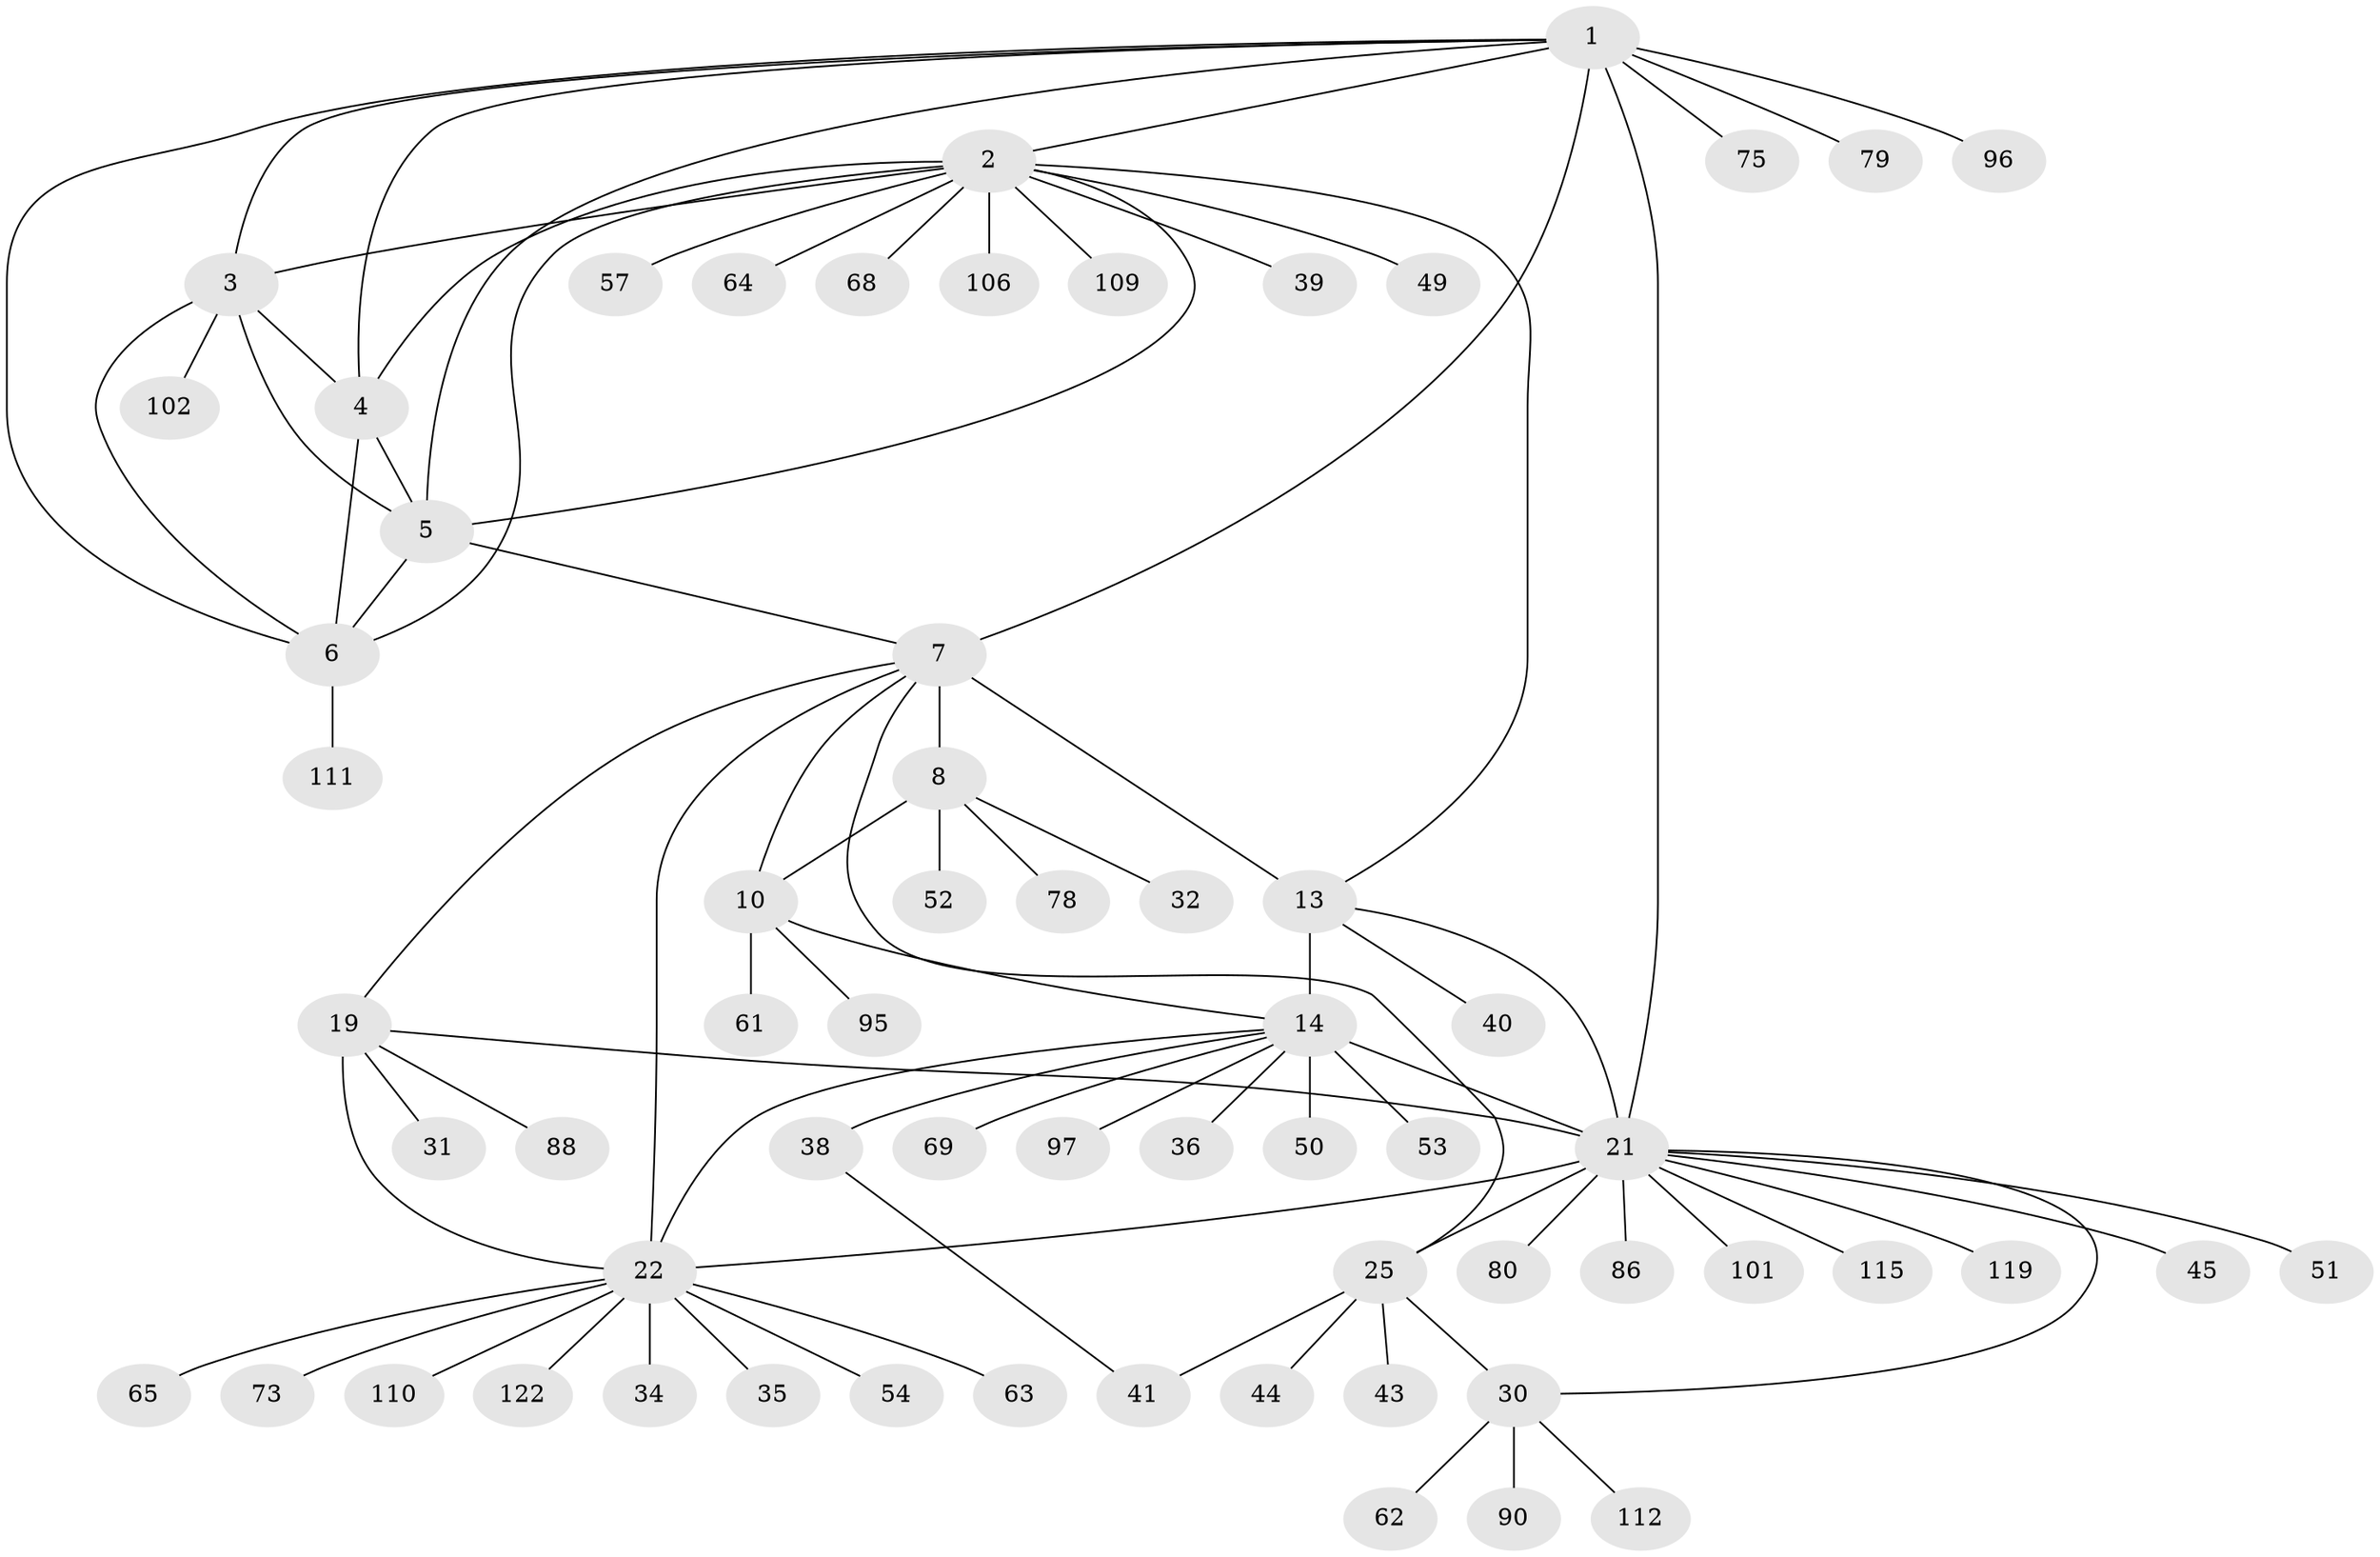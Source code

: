 // original degree distribution, {11: 0.031496062992125984, 13: 0.015748031496062992, 6: 0.047244094488188976, 5: 0.023622047244094488, 9: 0.07086614173228346, 8: 0.023622047244094488, 7: 0.007874015748031496, 10: 0.007874015748031496, 12: 0.007874015748031496, 1: 0.6062992125984252, 2: 0.11811023622047244, 4: 0.023622047244094488, 3: 0.015748031496062992}
// Generated by graph-tools (version 1.1) at 2025/15/03/09/25 04:15:45]
// undirected, 63 vertices, 85 edges
graph export_dot {
graph [start="1"]
  node [color=gray90,style=filled];
  1;
  2;
  3;
  4;
  5 [super="+91+84+125"];
  6;
  7 [super="+9+33"];
  8 [super="+12"];
  10;
  13 [super="+124+46+16"];
  14 [super="+15"];
  19 [super="+20"];
  21 [super="+48+28+42"];
  22 [super="+23"];
  25 [super="+26+116+27"];
  30 [super="+66"];
  31;
  32;
  34;
  35;
  36 [super="+59+92+55"];
  38 [super="+60"];
  39;
  40;
  41;
  43;
  44;
  45;
  49;
  50;
  51;
  52;
  53;
  54;
  57 [super="+74"];
  61 [super="+114+117+70"];
  62;
  63;
  64;
  65;
  68 [super="+113"];
  69;
  73;
  75;
  78;
  79;
  80;
  86 [super="+121"];
  88;
  90 [super="+103"];
  95;
  96;
  97;
  101;
  102;
  106;
  109;
  110;
  111;
  112;
  115;
  119;
  122;
  1 -- 2;
  1 -- 3;
  1 -- 4;
  1 -- 5;
  1 -- 6;
  1 -- 21 [weight=2];
  1 -- 75;
  1 -- 79;
  1 -- 96;
  1 -- 7;
  2 -- 3;
  2 -- 4;
  2 -- 5;
  2 -- 6;
  2 -- 13;
  2 -- 39;
  2 -- 49;
  2 -- 57;
  2 -- 64;
  2 -- 68;
  2 -- 106;
  2 -- 109;
  3 -- 4;
  3 -- 5;
  3 -- 6;
  3 -- 102;
  4 -- 5;
  4 -- 6;
  5 -- 6;
  5 -- 7;
  6 -- 111;
  7 -- 8 [weight=6];
  7 -- 10 [weight=3];
  7 -- 25;
  7 -- 22 [weight=2];
  7 -- 19;
  7 -- 13 [weight=2];
  8 -- 10 [weight=2];
  8 -- 32;
  8 -- 52;
  8 -- 78;
  10 -- 14;
  10 -- 61;
  10 -- 95;
  13 -- 14 [weight=9];
  13 -- 40;
  13 -- 21;
  14 -- 36;
  14 -- 50;
  14 -- 53;
  14 -- 69;
  14 -- 97;
  14 -- 22;
  14 -- 21;
  14 -- 38;
  19 -- 21 [weight=2];
  19 -- 22 [weight=6];
  19 -- 31;
  19 -- 88;
  21 -- 22 [weight=4];
  21 -- 45;
  21 -- 101;
  21 -- 80;
  21 -- 115;
  21 -- 51;
  21 -- 86;
  21 -- 119;
  21 -- 25 [weight=6];
  21 -- 30 [weight=2];
  22 -- 35;
  22 -- 73;
  22 -- 110;
  22 -- 122;
  22 -- 65;
  22 -- 34;
  22 -- 54;
  22 -- 63;
  25 -- 30 [weight=3];
  25 -- 41;
  25 -- 43;
  25 -- 44;
  30 -- 62;
  30 -- 90;
  30 -- 112;
  38 -- 41;
}

